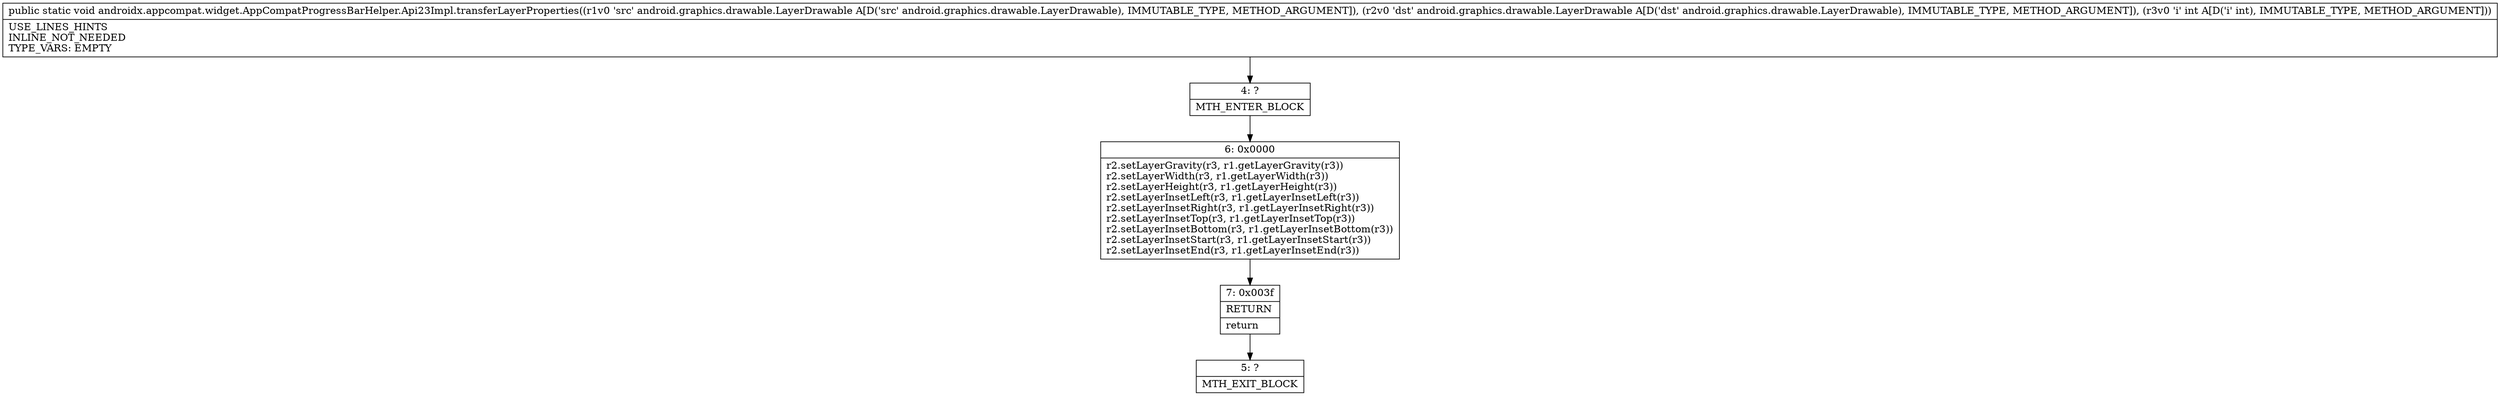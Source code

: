 digraph "CFG forandroidx.appcompat.widget.AppCompatProgressBarHelper.Api23Impl.transferLayerProperties(Landroid\/graphics\/drawable\/LayerDrawable;Landroid\/graphics\/drawable\/LayerDrawable;I)V" {
Node_4 [shape=record,label="{4\:\ ?|MTH_ENTER_BLOCK\l}"];
Node_6 [shape=record,label="{6\:\ 0x0000|r2.setLayerGravity(r3, r1.getLayerGravity(r3))\lr2.setLayerWidth(r3, r1.getLayerWidth(r3))\lr2.setLayerHeight(r3, r1.getLayerHeight(r3))\lr2.setLayerInsetLeft(r3, r1.getLayerInsetLeft(r3))\lr2.setLayerInsetRight(r3, r1.getLayerInsetRight(r3))\lr2.setLayerInsetTop(r3, r1.getLayerInsetTop(r3))\lr2.setLayerInsetBottom(r3, r1.getLayerInsetBottom(r3))\lr2.setLayerInsetStart(r3, r1.getLayerInsetStart(r3))\lr2.setLayerInsetEnd(r3, r1.getLayerInsetEnd(r3))\l}"];
Node_7 [shape=record,label="{7\:\ 0x003f|RETURN\l|return\l}"];
Node_5 [shape=record,label="{5\:\ ?|MTH_EXIT_BLOCK\l}"];
MethodNode[shape=record,label="{public static void androidx.appcompat.widget.AppCompatProgressBarHelper.Api23Impl.transferLayerProperties((r1v0 'src' android.graphics.drawable.LayerDrawable A[D('src' android.graphics.drawable.LayerDrawable), IMMUTABLE_TYPE, METHOD_ARGUMENT]), (r2v0 'dst' android.graphics.drawable.LayerDrawable A[D('dst' android.graphics.drawable.LayerDrawable), IMMUTABLE_TYPE, METHOD_ARGUMENT]), (r3v0 'i' int A[D('i' int), IMMUTABLE_TYPE, METHOD_ARGUMENT]))  | USE_LINES_HINTS\lINLINE_NOT_NEEDED\lTYPE_VARS: EMPTY\l}"];
MethodNode -> Node_4;Node_4 -> Node_6;
Node_6 -> Node_7;
Node_7 -> Node_5;
}

